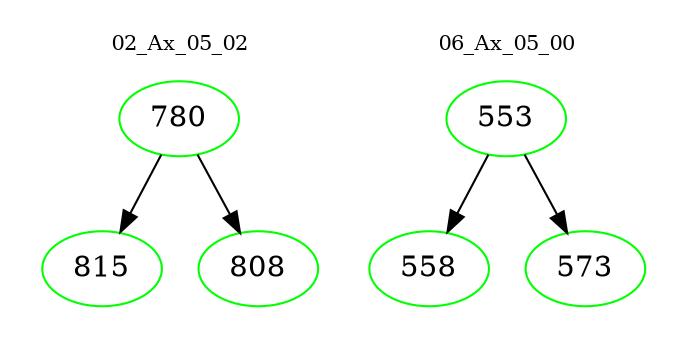 digraph{
subgraph cluster_0 {
color = white
label = "02_Ax_05_02";
fontsize=10;
T0_780 [label="780", color="green"]
T0_780 -> T0_815 [color="black"]
T0_815 [label="815", color="green"]
T0_780 -> T0_808 [color="black"]
T0_808 [label="808", color="green"]
}
subgraph cluster_1 {
color = white
label = "06_Ax_05_00";
fontsize=10;
T1_553 [label="553", color="green"]
T1_553 -> T1_558 [color="black"]
T1_558 [label="558", color="green"]
T1_553 -> T1_573 [color="black"]
T1_573 [label="573", color="green"]
}
}

